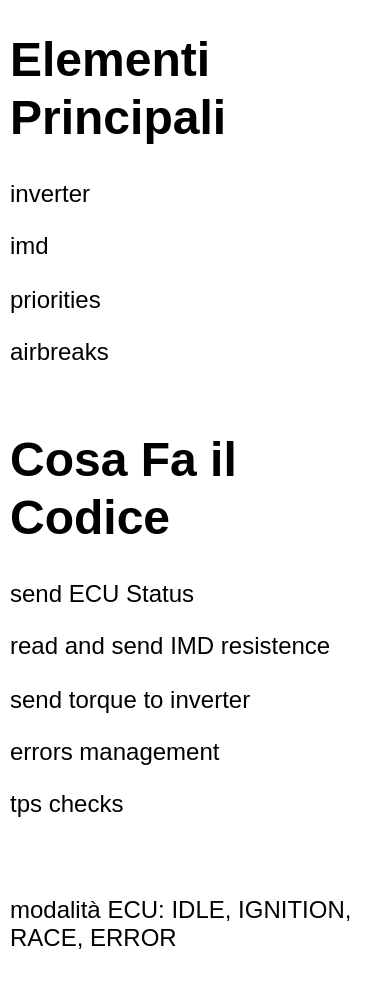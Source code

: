 <mxfile version="22.1.16" type="github">
  <diagram name="Page-1" id="LfpSLBDjDCymRGX5kylx">
    <mxGraphModel dx="1050" dy="1679" grid="1" gridSize="10" guides="1" tooltips="1" connect="1" arrows="1" fold="1" page="1" pageScale="1" pageWidth="850" pageHeight="1100" math="0" shadow="0">
      <root>
        <mxCell id="0" />
        <mxCell id="1" parent="0" />
        <mxCell id="VotGJ8dUcBm4uIzm4TV_-2" value="&lt;h1&gt;Elementi Principali&lt;/h1&gt;&lt;p&gt;inverter&lt;br&gt;&lt;/p&gt;&lt;p&gt;imd&lt;/p&gt;&lt;p&gt;&lt;span style=&quot;background-color: initial;&quot;&gt;priorities&lt;/span&gt;&lt;/p&gt;&lt;div style=&quot;border-color: var(--border-color);&quot;&gt;airbreaks&lt;/div&gt;" style="text;html=1;strokeColor=none;fillColor=none;spacing=5;spacingTop=-20;whiteSpace=wrap;overflow=hidden;rounded=0;" vertex="1" parent="1">
          <mxGeometry width="190" height="200" as="geometry" />
        </mxCell>
        <mxCell id="VotGJ8dUcBm4uIzm4TV_-3" value="&lt;h1&gt;Cosa Fa il Codice&lt;/h1&gt;&lt;p&gt;send ECU Status&amp;nbsp;&lt;/p&gt;&lt;p&gt;read and send IMD resistence&lt;/p&gt;&lt;p&gt;send torque to inverter&lt;/p&gt;&lt;p&gt;errors management&lt;/p&gt;&lt;p&gt;tps checks&lt;/p&gt;&lt;p&gt;&lt;br&gt;&lt;/p&gt;&lt;p&gt;modalità ECU: IDLE, IGNITION, RACE, ERROR&lt;/p&gt;" style="text;html=1;strokeColor=none;fillColor=none;spacing=5;spacingTop=-20;whiteSpace=wrap;overflow=hidden;rounded=0;" vertex="1" parent="1">
          <mxGeometry y="200" width="190" height="280" as="geometry" />
        </mxCell>
      </root>
    </mxGraphModel>
  </diagram>
</mxfile>
